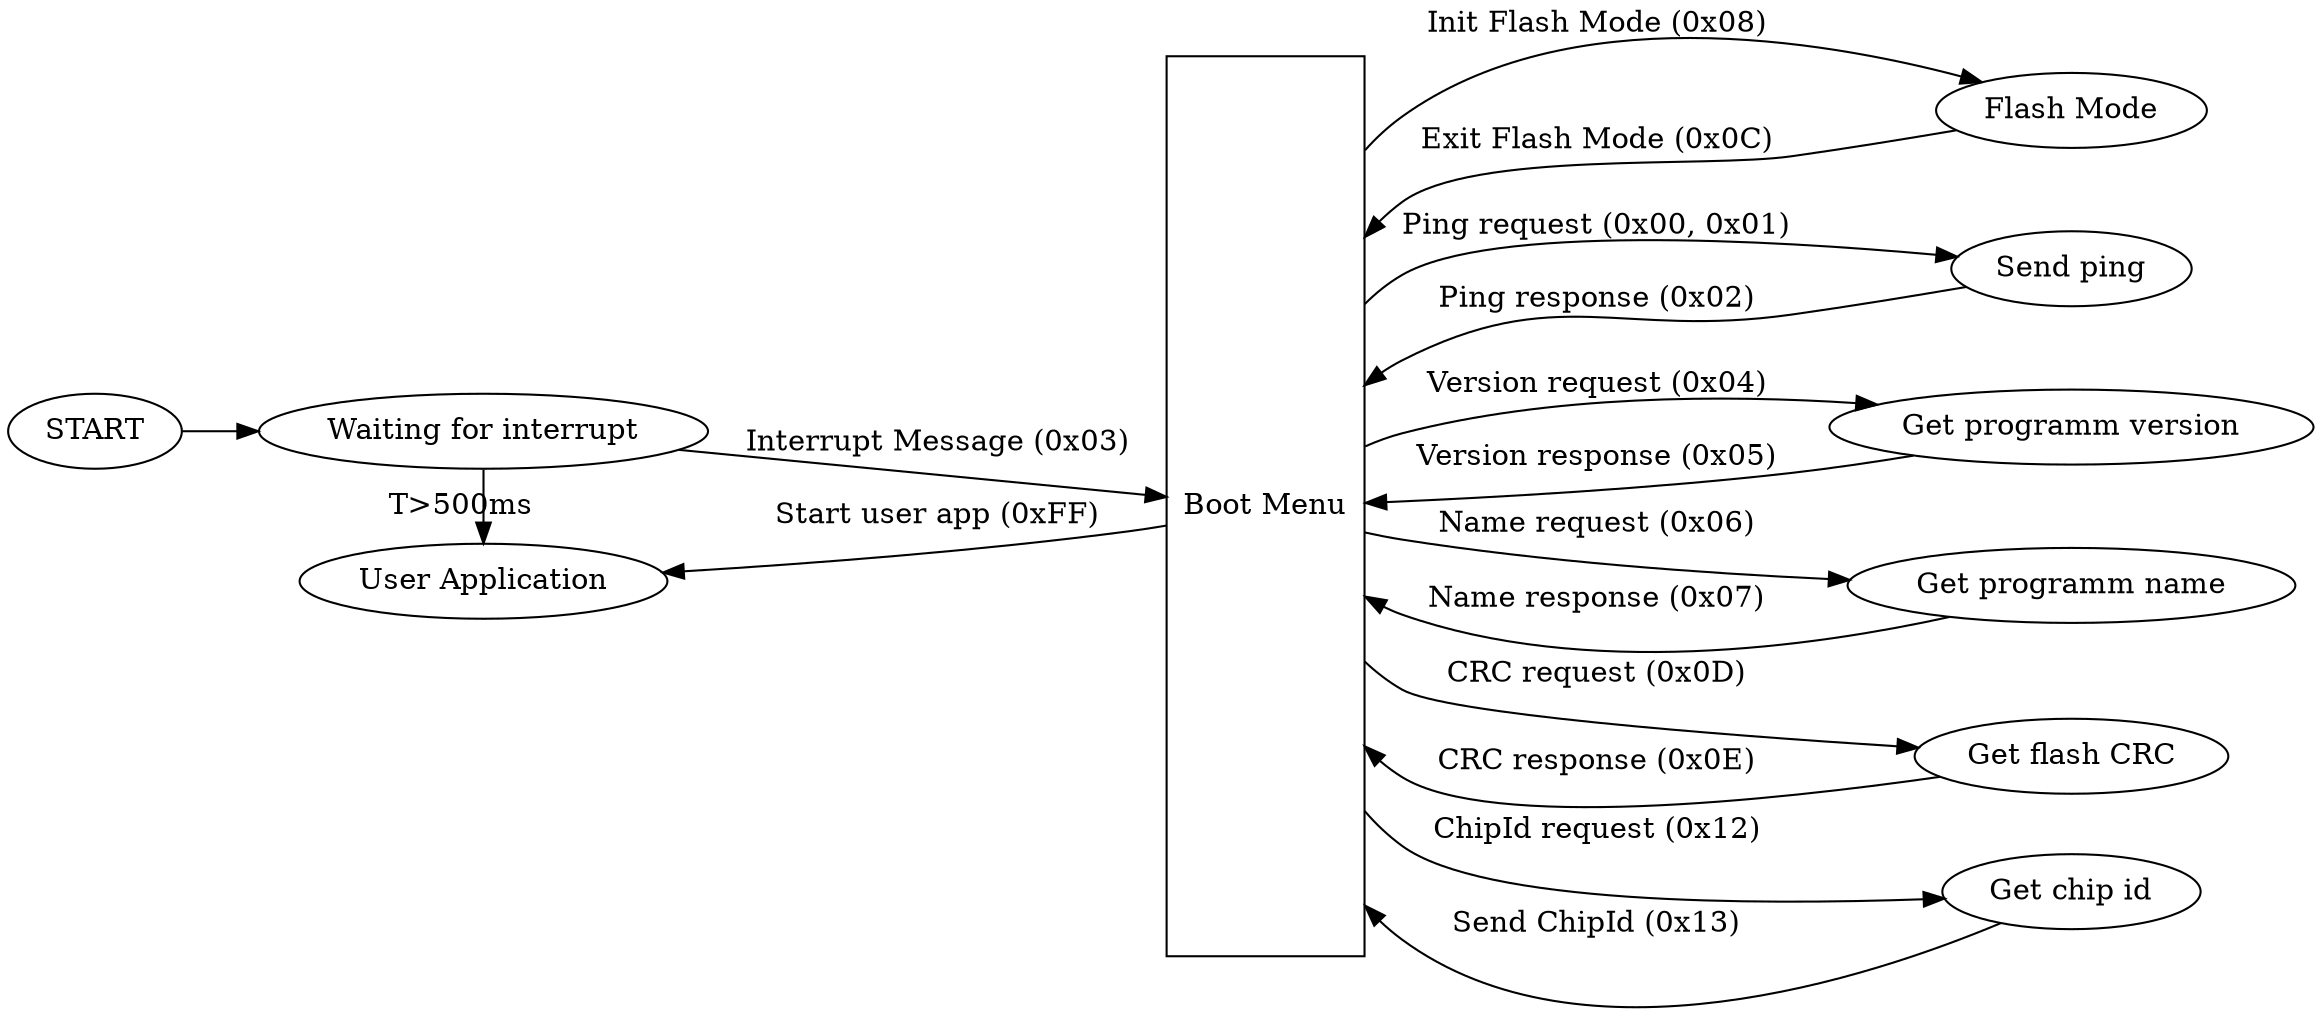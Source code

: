 digraph G
{
  graph [ dpi = 400 ];
  start [label="START"];
  rankdir=LR;
  {rank = same; user_app; wait_interrupt}
  wait_interrupt [label="Waiting for interrupt"];
  user_app [label="User Application"];
  menu [label="Boot Menu"] [shape="box"] [width="1"] [height="6"];
  flash_mode [label="Flash Mode"][group=g1];
  send_ping[label="Send ping"][group=g1];
  get_version[label="Get programm version"][group=g1];
  get_name[label="Get programm name"][group=g1];
  get_crc[label="Get flash CRC"][group=g1];
  get_chip_id[label="Get chip id"][group=g1];

  start -> wait_interrupt
  wait_interrupt -> menu [label="Interrupt Message (0x03)"];
  wait_interrupt -> user_app[label="T>500ms"];
  menu -> flash_mode [label="Init Flash Mode (0x08)"];
  flash_mode -> menu [label="Exit Flash Mode (0x0C)"];
  menu -> send_ping [label="Ping request (0x00, 0x01)"];
  send_ping -> menu [label="Ping response (0x02)"];
  menu -> get_version[label="Version request (0x04)"];
  get_version -> menu[label="Version response (0x05)"];
  menu -> get_name[label="Name request (0x06)"];
  get_name -> menu[label="Name response (0x07)"];
  menu -> get_crc[label="CRC request (0x0D)"];
  get_crc -> menu [label="CRC response (0x0E)"];
  menu -> user_app[label="Start user app (0xFF)"]
  menu -> get_chip_id[label="ChipId request (0x12)"];
  get_chip_id -> menu[label="Send ChipId (0x13)"];
}
